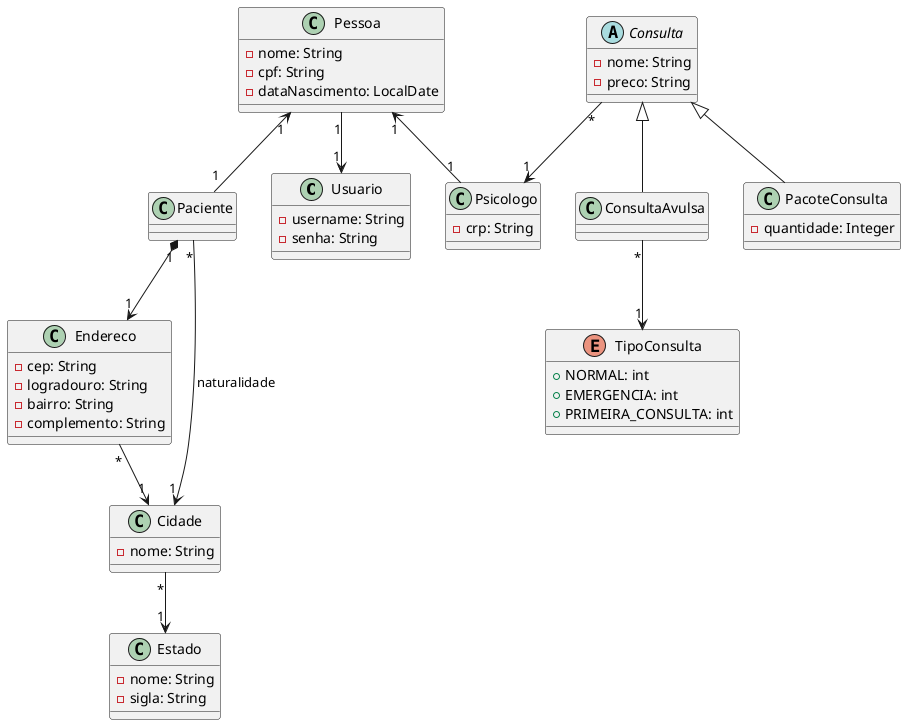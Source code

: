 @startuml

class Usuario {
    - username: String 
    - senha: String
}

class Pessoa {
  - nome: String 
    - cpf: String
    - dataNascimento: LocalDate
}

class Paciente {

}

class Psicologo {
    - crp: String
}   

class Endereco {
    - cep: String
    - logradouro: String
    - bairro: String
    - complemento: String
}

class Estado {
    - nome: String
    - sigla: String
}

class Cidade {
    - nome: String
}

abstract class Consulta {
    - nome: String 
    - preco: String
}

class ConsultaAvulsa {
    
}

class PacoteConsulta {
    - quantidade: Integer
}

enum TipoConsulta {
    + NORMAL: int
    + EMERGENCIA: int
    + PRIMEIRA_CONSULTA: int
}


Paciente "1" *--> "1" Endereco
Paciente "*" --> "1" Cidade : naturalidade

Endereco "*" --> "1" Cidade
Cidade "*" --> "1" Estado

Paciente "1" -up-> "1" Pessoa
Psicologo "1" -up-> "1" Pessoa

Pessoa "1" --> "1" Usuario

Consulta "*" --> "1" Psicologo

ConsultaAvulsa -up-|> Consulta
PacoteConsulta -up-|> Consulta

ConsultaAvulsa "*" --> "1" TipoConsulta

@enduml